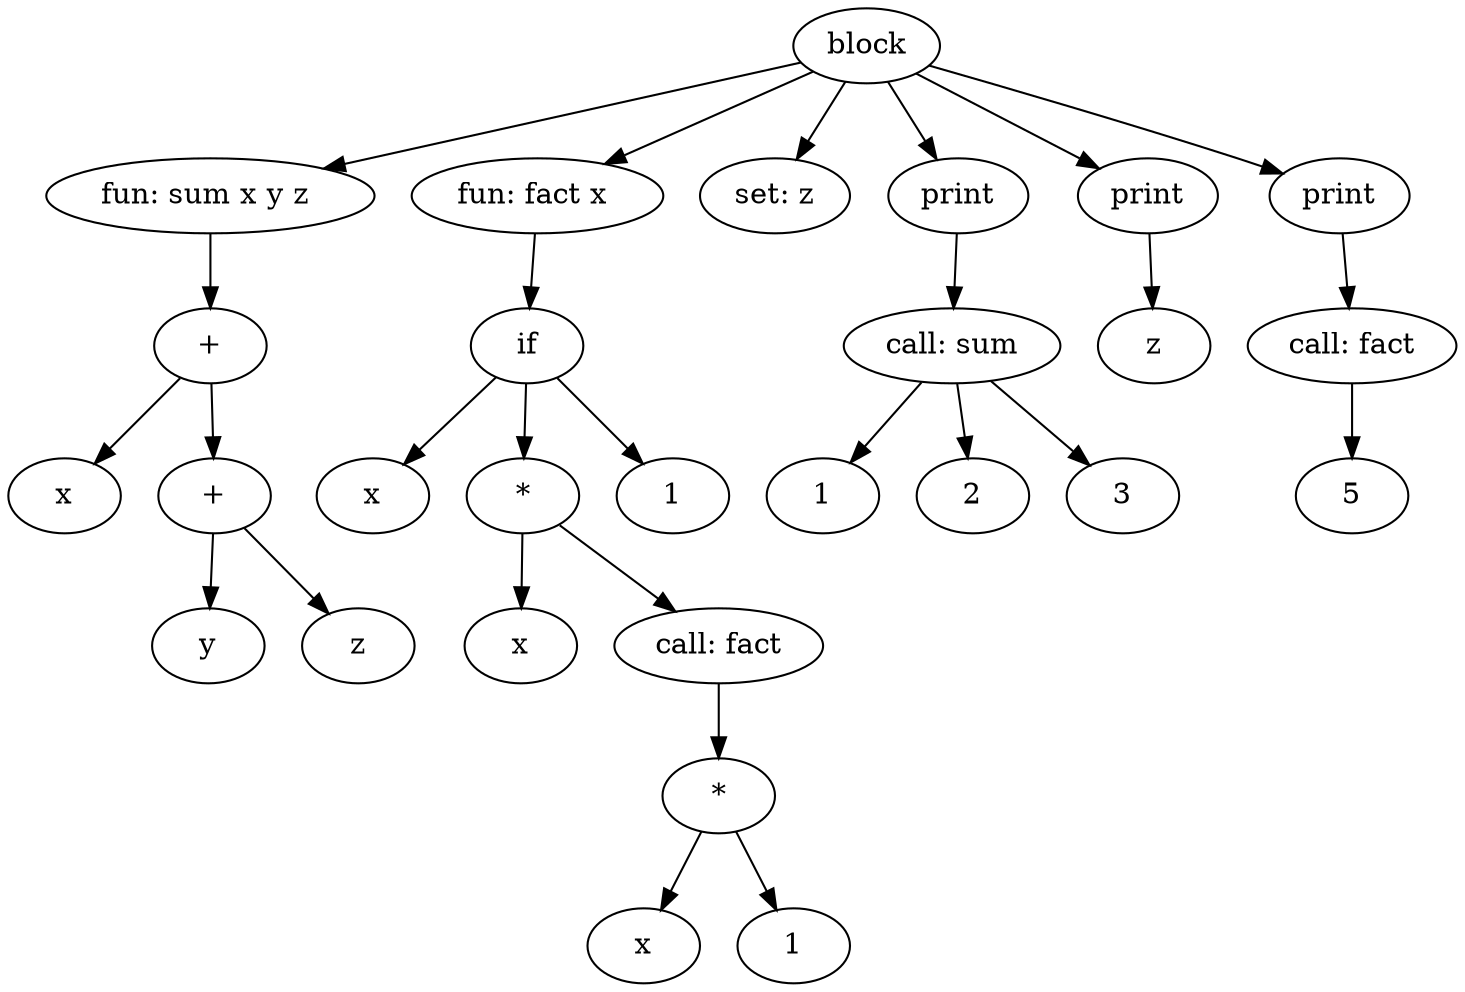digraph{
0[label="block"];
0->6;
6[label="fun: sum x y z "];
6->5;
5[label="+"];
5->1;
5->4;
1[label="x"];
4[label="+"];
4->2;
4->3;
2[label="y"];
3[label="z"];
0->16;
16[label="fun: fact x "];
16->15;
15[label="if"];
15->7;
15->13;
15->14;
7[label="x"];
13[label="*"];
13->8;
13->12;
8[label="x"];
12[label="call: fact"];
12->11;
11[label="*"];
11->9;
11->10;
9[label="x"];
10[label="1"];
14[label="1"];
0->18;
18[label="set: z"];
0->23;
23[label="print"];
23->22;
22[label="call: sum"];
22->19;
19[label="1"];
22->20;
20[label="2"];
22->21;
21[label="3"];
0->25;
25[label="print"];
25->24;
24[label="z"];
0->28;
28[label="print"];
28->27;
27[label="call: fact"];
27->26;
26[label="5"];
}